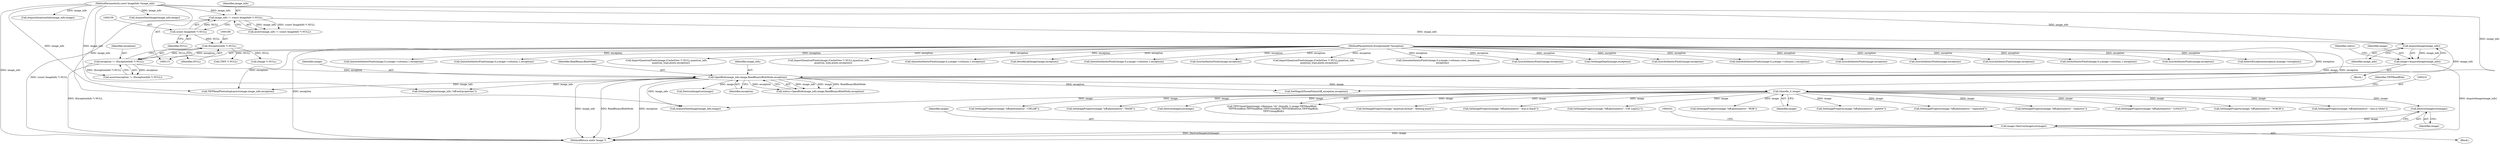 digraph "0_ImageMagick_58cf5bf4fade82e3b510e8f3463a967278a3e410_0@pointer" {
"1000249" [label="(Call,DestroyImageList(image))"];
"1000230" [label="(Call,(thandle_t) image)"];
"1000200" [label="(Call,OpenBlob(image_info,image,ReadBinaryBlobMode,exception))"];
"1000196" [label="(Call,AcquireImage(image_info))"];
"1000156" [label="(Call,image_info != (const ImageInfo *) NULL)"];
"1000116" [label="(MethodParameterIn,const ImageInfo *image_info)"];
"1000158" [label="(Call,(const ImageInfo *) NULL)"];
"1000194" [label="(Call,image=AcquireImage(image_info))"];
"1000183" [label="(Call,exception != (ExceptionInfo *) NULL)"];
"1000117" [label="(MethodParameterIn,ExceptionInfo *exception)"];
"1000185" [label="(Call,(ExceptionInfo *) NULL)"];
"1000247" [label="(Call,image=DestroyImageList(image))"];
"1001867" [label="(Call,ImportQuantumPixels(image,(CacheView *) NULL,quantum_info,\n            quantum_type,pixels,exception))"];
"1000199" [label="(Identifier,status)"];
"1002066" [label="(Call,ImportQuantumPixels(image,(CacheView *) NULL,quantum_info,\n            quantum_type,pixels,exception))"];
"1000487" [label="(Call,SetImageProperty(image,\"tiff:photometric\",\"RGB\"))"];
"1002329" [label="(Call,QueueAuthenticPixels(image,0,y,image->columns,1,exception))"];
"1000118" [label="(Block,)"];
"1000183" [label="(Call,exception != (ExceptionInfo *) NULL)"];
"1003244" [label="(Call,DecodeLabImage(image,exception))"];
"1000232" [label="(Identifier,image)"];
"1000246" [label="(Block,)"];
"1000200" [label="(Call,OpenBlob(image_info,image,ReadBinaryBlobMode,exception))"];
"1000478" [label="(Call,SetImageProperty(image,\"tiff:photometric\",\"palette\"))"];
"1000310" [label="(Call,AcquireNextImage(image_info,image))"];
"1000158" [label="(Call,(const ImageInfo *) NULL)"];
"1000243" [label="(Call,(TIFF *) NULL)"];
"1001139" [label="(Call,AcquireQuantumInfo(image_info,image))"];
"1002510" [label="(Call,QueueAuthenticPixels(image,0,y,image->columns,1,exception))"];
"1000202" [label="(Identifier,image)"];
"1002969" [label="(Call,SyncAuthenticPixels(image,exception))"];
"1000160" [label="(Identifier,NULL)"];
"1002244" [label="(Call,ImportQuantumPixels(image,(CacheView *) NULL,quantum_info,\n              quantum_type,pixels,exception))"];
"1002764" [label="(Call,QueueAuthenticPixels(image,0,y,image->columns,rows_remaining,\n            exception))"];
"1000532" [label="(Call,SetImageProperty(image,\"tiff:photometric\",\"separated\"))"];
"1000212" [label="(Call,DestroyImageList(image))"];
"1000203" [label="(Identifier,ReadBinaryBlobMode)"];
"1000550" [label="(Call,SetImageProperty(image,\"tiff:photometric\",\"unknown\"))"];
"1000230" [label="(Call,(thandle_t) image)"];
"1000201" [label="(Identifier,image_info)"];
"1000156" [label="(Call,image_info != (const ImageInfo *) NULL)"];
"1003197" [label="(Call,SyncAuthenticPixels(image,exception))"];
"1000157" [label="(Identifier,image_info)"];
"1000514" [label="(Call,SetImageProperty(image,\"tiff:photometric\",\"LOGLUV\"))"];
"1001518" [label="(Call,GetImageDepth(image,exception))"];
"1000541" [label="(Call,SetImageProperty(image,\"tiff:photometric\",\"YCBCR\"))"];
"1000155" [label="(Call,assert(image_info != (const ImageInfo *) NULL))"];
"1000247" [label="(Call,image=DestroyImageList(image))"];
"1002255" [label="(Call,SyncAuthenticPixels(image,exception))"];
"1000220" [label="(Call,SetMagickThreadValue(tiff_exception,exception))"];
"1000469" [label="(Call,SetImageProperty(image,\"tiff:photometric\",\"min-is-white\"))"];
"1003116" [label="(Call,QueueAuthenticPixels(image,0,y,image->columns,1,exception))"];
"1000117" [label="(MethodParameterIn,ExceptionInfo *exception)"];
"1000185" [label="(Call,(ExceptionInfo *) NULL)"];
"1000496" [label="(Call,SetImageProperty(image,\"tiff:photometric\",\"CIELAB\"))"];
"1001878" [label="(Call,SyncAuthenticPixels(image,exception))"];
"1002077" [label="(Call,SyncAuthenticPixels(image,exception))"];
"1000215" [label="(Call,(Image *) NULL)"];
"1000198" [label="(Call,status=OpenBlob(image_info,image,ReadBinaryBlobMode,exception))"];
"1000233" [label="(Identifier,TIFFReadBlob)"];
"1000248" [label="(Identifier,image)"];
"1002450" [label="(Call,SyncAuthenticPixels(image,exception))"];
"1000753" [label="(Call,GetImageOption(image_info,\"tiff:exif-properties\"))"];
"1000116" [label="(MethodParameterIn,const ImageInfo *image_info)"];
"1002158" [label="(Call,GetAuthenticPixels(image,0,y,image->columns,1,exception))"];
"1000523" [label="(Call,SetImageProperty(image,\"tiff:photometric\",\"MASK\"))"];
"1000304" [label="(Call,DestroyImageList(image))"];
"1000184" [label="(Identifier,exception)"];
"1000196" [label="(Call,AcquireImage(image_info))"];
"1002629" [label="(Call,SyncAuthenticPixels(image,exception))"];
"1000194" [label="(Call,image=AcquireImage(image_info))"];
"1000647" [label="(Call,InheritException(exception,&image->exception))"];
"1000187" [label="(Identifier,NULL)"];
"1000225" [label="(Call,TIFFClientOpen(image->filename,\"rb\",(thandle_t) image,TIFFReadBlob,\n    TIFFWriteBlob,TIFFSeekBlob,TIFFCloseBlob,TIFFGetBlobSize,TIFFMapBlob,\n    TIFFUnmapBlob))"];
"1000449" [label="(Call,SetImageProperty(image,\"quantum:format\",\"floating-point\"))"];
"1000204" [label="(Identifier,exception)"];
"1000250" [label="(Identifier,image)"];
"1000182" [label="(Call,assert(exception != (ExceptionInfo *) NULL))"];
"1003385" [label="(MethodReturn,static Image *)"];
"1000197" [label="(Identifier,image_info)"];
"1001849" [label="(Call,QueueAuthenticPixels(image,0,y,image->columns,1,exception))"];
"1003309" [label="(Call,AcquireNextImage(image_info,image))"];
"1000195" [label="(Identifier,image)"];
"1000249" [label="(Call,DestroyImageList(image))"];
"1000460" [label="(Call,SetImageProperty(image,\"tiff:photometric\",\"min-is-black\"))"];
"1000505" [label="(Call,SetImageProperty(image,\"tiff:photometric\",\"CIE Log2(L)\"))"];
"1003355" [label="(Call,TIFFReadPhotoshopLayers(image,image_info,exception))"];
"1002048" [label="(Call,QueueAuthenticPixels(image,0,y,image->columns,1,exception))"];
"1000249" -> "1000247"  [label="AST: "];
"1000249" -> "1000250"  [label="CFG: "];
"1000250" -> "1000249"  [label="AST: "];
"1000247" -> "1000249"  [label="CFG: "];
"1000249" -> "1000247"  [label="DDG: image"];
"1000230" -> "1000249"  [label="DDG: image"];
"1000230" -> "1000225"  [label="AST: "];
"1000230" -> "1000232"  [label="CFG: "];
"1000231" -> "1000230"  [label="AST: "];
"1000232" -> "1000230"  [label="AST: "];
"1000233" -> "1000230"  [label="CFG: "];
"1000230" -> "1000225"  [label="DDG: image"];
"1000200" -> "1000230"  [label="DDG: image"];
"1000230" -> "1000304"  [label="DDG: image"];
"1000230" -> "1000310"  [label="DDG: image"];
"1000230" -> "1000449"  [label="DDG: image"];
"1000230" -> "1000460"  [label="DDG: image"];
"1000230" -> "1000469"  [label="DDG: image"];
"1000230" -> "1000478"  [label="DDG: image"];
"1000230" -> "1000487"  [label="DDG: image"];
"1000230" -> "1000496"  [label="DDG: image"];
"1000230" -> "1000505"  [label="DDG: image"];
"1000230" -> "1000514"  [label="DDG: image"];
"1000230" -> "1000523"  [label="DDG: image"];
"1000230" -> "1000532"  [label="DDG: image"];
"1000230" -> "1000541"  [label="DDG: image"];
"1000230" -> "1000550"  [label="DDG: image"];
"1000200" -> "1000198"  [label="AST: "];
"1000200" -> "1000204"  [label="CFG: "];
"1000201" -> "1000200"  [label="AST: "];
"1000202" -> "1000200"  [label="AST: "];
"1000203" -> "1000200"  [label="AST: "];
"1000204" -> "1000200"  [label="AST: "];
"1000198" -> "1000200"  [label="CFG: "];
"1000200" -> "1003385"  [label="DDG: image_info"];
"1000200" -> "1003385"  [label="DDG: ReadBinaryBlobMode"];
"1000200" -> "1003385"  [label="DDG: exception"];
"1000200" -> "1000198"  [label="DDG: image_info"];
"1000200" -> "1000198"  [label="DDG: image"];
"1000200" -> "1000198"  [label="DDG: ReadBinaryBlobMode"];
"1000200" -> "1000198"  [label="DDG: exception"];
"1000196" -> "1000200"  [label="DDG: image_info"];
"1000116" -> "1000200"  [label="DDG: image_info"];
"1000194" -> "1000200"  [label="DDG: image"];
"1000183" -> "1000200"  [label="DDG: exception"];
"1000117" -> "1000200"  [label="DDG: exception"];
"1000200" -> "1000212"  [label="DDG: image"];
"1000200" -> "1000220"  [label="DDG: exception"];
"1000200" -> "1000310"  [label="DDG: image_info"];
"1000200" -> "1000753"  [label="DDG: image_info"];
"1000200" -> "1003355"  [label="DDG: image_info"];
"1000196" -> "1000194"  [label="AST: "];
"1000196" -> "1000197"  [label="CFG: "];
"1000197" -> "1000196"  [label="AST: "];
"1000194" -> "1000196"  [label="CFG: "];
"1000196" -> "1000194"  [label="DDG: image_info"];
"1000156" -> "1000196"  [label="DDG: image_info"];
"1000116" -> "1000196"  [label="DDG: image_info"];
"1000156" -> "1000155"  [label="AST: "];
"1000156" -> "1000158"  [label="CFG: "];
"1000157" -> "1000156"  [label="AST: "];
"1000158" -> "1000156"  [label="AST: "];
"1000155" -> "1000156"  [label="CFG: "];
"1000156" -> "1003385"  [label="DDG: (const ImageInfo *) NULL"];
"1000156" -> "1000155"  [label="DDG: image_info"];
"1000156" -> "1000155"  [label="DDG: (const ImageInfo *) NULL"];
"1000116" -> "1000156"  [label="DDG: image_info"];
"1000158" -> "1000156"  [label="DDG: NULL"];
"1000116" -> "1000115"  [label="AST: "];
"1000116" -> "1003385"  [label="DDG: image_info"];
"1000116" -> "1000310"  [label="DDG: image_info"];
"1000116" -> "1000753"  [label="DDG: image_info"];
"1000116" -> "1001139"  [label="DDG: image_info"];
"1000116" -> "1003309"  [label="DDG: image_info"];
"1000116" -> "1003355"  [label="DDG: image_info"];
"1000158" -> "1000160"  [label="CFG: "];
"1000159" -> "1000158"  [label="AST: "];
"1000160" -> "1000158"  [label="AST: "];
"1000158" -> "1000185"  [label="DDG: NULL"];
"1000194" -> "1000118"  [label="AST: "];
"1000195" -> "1000194"  [label="AST: "];
"1000199" -> "1000194"  [label="CFG: "];
"1000194" -> "1003385"  [label="DDG: AcquireImage(image_info)"];
"1000183" -> "1000182"  [label="AST: "];
"1000183" -> "1000185"  [label="CFG: "];
"1000184" -> "1000183"  [label="AST: "];
"1000185" -> "1000183"  [label="AST: "];
"1000182" -> "1000183"  [label="CFG: "];
"1000183" -> "1003385"  [label="DDG: (ExceptionInfo *) NULL"];
"1000183" -> "1000182"  [label="DDG: exception"];
"1000183" -> "1000182"  [label="DDG: (ExceptionInfo *) NULL"];
"1000117" -> "1000183"  [label="DDG: exception"];
"1000185" -> "1000183"  [label="DDG: NULL"];
"1000117" -> "1000115"  [label="AST: "];
"1000117" -> "1003385"  [label="DDG: exception"];
"1000117" -> "1000220"  [label="DDG: exception"];
"1000117" -> "1000647"  [label="DDG: exception"];
"1000117" -> "1001518"  [label="DDG: exception"];
"1000117" -> "1001849"  [label="DDG: exception"];
"1000117" -> "1001867"  [label="DDG: exception"];
"1000117" -> "1001878"  [label="DDG: exception"];
"1000117" -> "1002048"  [label="DDG: exception"];
"1000117" -> "1002066"  [label="DDG: exception"];
"1000117" -> "1002077"  [label="DDG: exception"];
"1000117" -> "1002158"  [label="DDG: exception"];
"1000117" -> "1002244"  [label="DDG: exception"];
"1000117" -> "1002255"  [label="DDG: exception"];
"1000117" -> "1002329"  [label="DDG: exception"];
"1000117" -> "1002450"  [label="DDG: exception"];
"1000117" -> "1002510"  [label="DDG: exception"];
"1000117" -> "1002629"  [label="DDG: exception"];
"1000117" -> "1002764"  [label="DDG: exception"];
"1000117" -> "1002969"  [label="DDG: exception"];
"1000117" -> "1003116"  [label="DDG: exception"];
"1000117" -> "1003197"  [label="DDG: exception"];
"1000117" -> "1003244"  [label="DDG: exception"];
"1000117" -> "1003355"  [label="DDG: exception"];
"1000185" -> "1000187"  [label="CFG: "];
"1000186" -> "1000185"  [label="AST: "];
"1000187" -> "1000185"  [label="AST: "];
"1000185" -> "1000215"  [label="DDG: NULL"];
"1000185" -> "1000243"  [label="DDG: NULL"];
"1000247" -> "1000246"  [label="AST: "];
"1000248" -> "1000247"  [label="AST: "];
"1000253" -> "1000247"  [label="CFG: "];
"1000247" -> "1003385"  [label="DDG: image"];
"1000247" -> "1003385"  [label="DDG: DestroyImageList(image)"];
}

